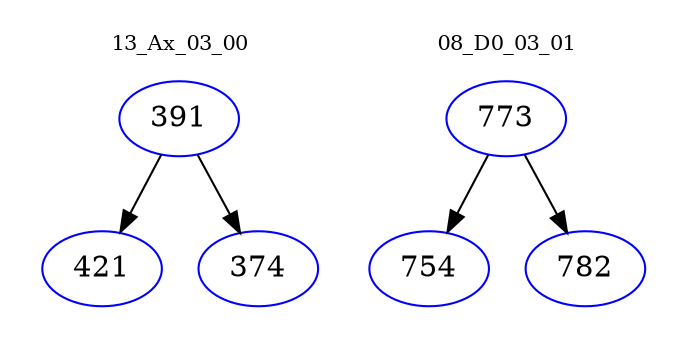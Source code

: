 digraph{
subgraph cluster_0 {
color = white
label = "13_Ax_03_00";
fontsize=10;
T0_391 [label="391", color="blue"]
T0_391 -> T0_421 [color="black"]
T0_421 [label="421", color="blue"]
T0_391 -> T0_374 [color="black"]
T0_374 [label="374", color="blue"]
}
subgraph cluster_1 {
color = white
label = "08_D0_03_01";
fontsize=10;
T1_773 [label="773", color="blue"]
T1_773 -> T1_754 [color="black"]
T1_754 [label="754", color="blue"]
T1_773 -> T1_782 [color="black"]
T1_782 [label="782", color="blue"]
}
}
